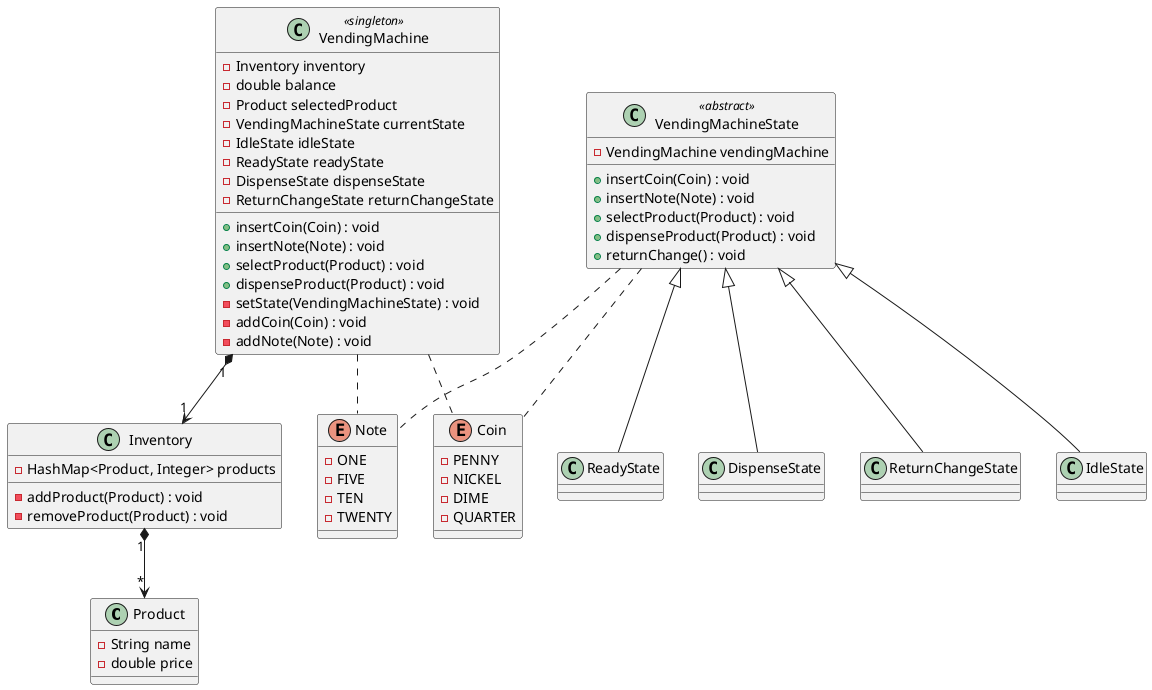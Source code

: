 @startuml
class Product {
    - String name
    - double price
}

class Inventory {
    - HashMap<Product, Integer> products
    - addProduct(Product) : void
    - removeProduct(Product) : void
}


class VendingMachine <<singleton>> {
    - Inventory inventory
    - double balance
    - Product selectedProduct
    - VendingMachineState currentState
    - IdleState idleState
    - ReadyState readyState
    - DispenseState dispenseState
    - ReturnChangeState returnChangeState
    + insertCoin(Coin) : void
    + insertNote(Note) : void
    + selectProduct(Product) : void
    + dispenseProduct(Product) : void
    - setState(VendingMachineState) : void
    - addCoin(Coin) : void
    - addNote(Note) : void
}

class VendingMachineState <<abstract>> {
    - VendingMachine vendingMachine
    + insertCoin(Coin) : void
    + insertNote(Note) : void
    + selectProduct(Product) : void
    + dispenseProduct(Product) : void
    + returnChange() : void
}

class IdleState {
}

class ReadyState { 
}

class DispenseState {

}
class ReturnChangeState {
}


enum Coin {
    - PENNY
    - NICKEL
    - DIME
    - QUARTER
}

enum Note {
    - ONE
    - FIVE
    - TEN
    - TWENTY
}

VendingMachineState <|-- IdleState
VendingMachineState <|-- ReadyState
VendingMachineState <|-- DispenseState
VendingMachineState <|-- ReturnChangeState 

VendingMachine "1" *--> "1" Inventory
Inventory "1" *--> "*" Product    
VendingMachine .. Coin
VendingMachine .. Note
VendingMachineState .. Coin
VendingMachineState .. Note

@enduml
